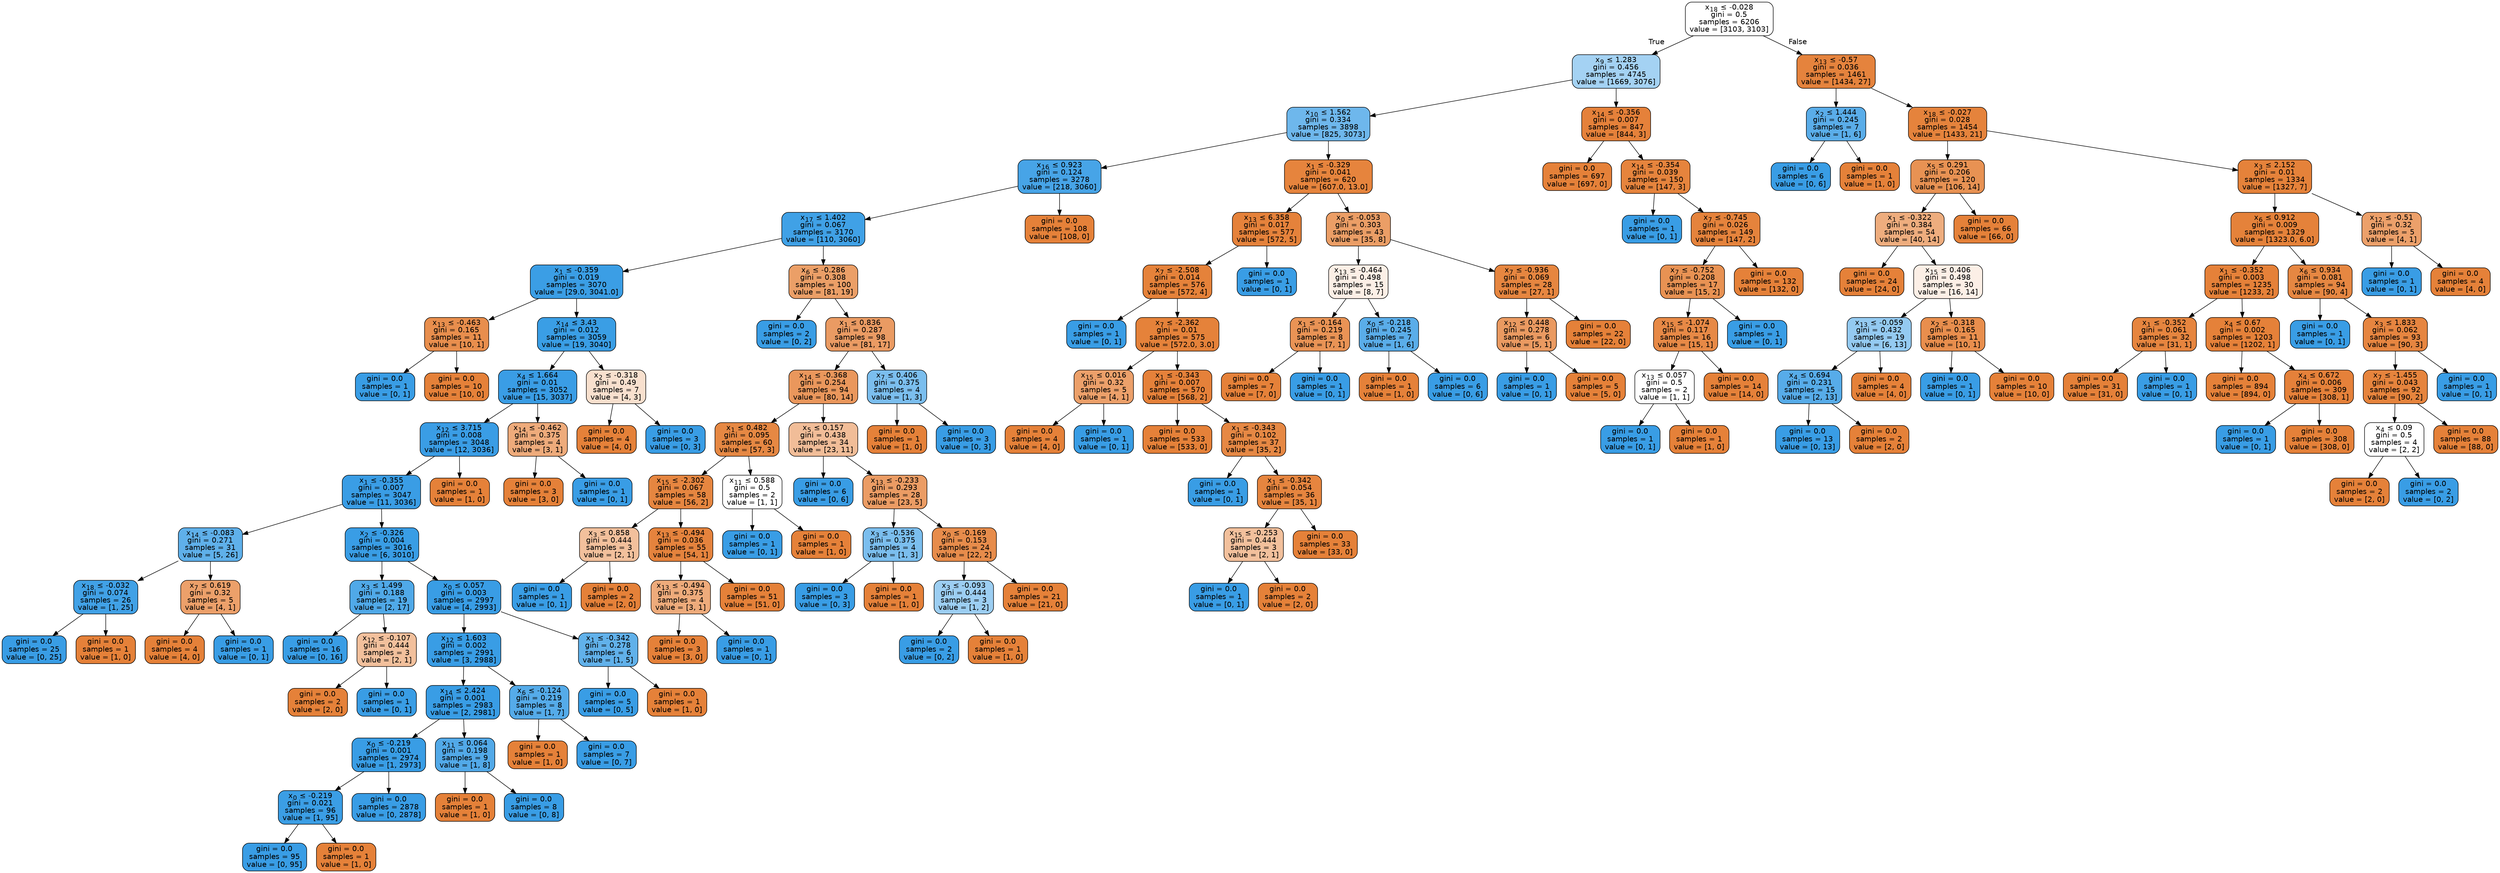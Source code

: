 digraph Tree {
node [shape=box, style="filled, rounded", color="black", fontname="helvetica"] ;
edge [fontname="helvetica"] ;
0 [label=<x<SUB>18</SUB> &le; -0.028<br/>gini = 0.5<br/>samples = 6206<br/>value = [3103, 3103]>, fillcolor="#ffffff"] ;
1 [label=<x<SUB>9</SUB> &le; 1.283<br/>gini = 0.456<br/>samples = 4745<br/>value = [1669, 3076]>, fillcolor="#a4d2f3"] ;
0 -> 1 [labeldistance=2.5, labelangle=45, headlabel="True"] ;
2 [label=<x<SUB>10</SUB> &le; 1.562<br/>gini = 0.334<br/>samples = 3898<br/>value = [825, 3073]>, fillcolor="#6eb7ec"] ;
1 -> 2 ;
3 [label=<x<SUB>16</SUB> &le; 0.923<br/>gini = 0.124<br/>samples = 3278<br/>value = [218, 3060]>, fillcolor="#47a4e7"] ;
2 -> 3 ;
4 [label=<x<SUB>17</SUB> &le; 1.402<br/>gini = 0.067<br/>samples = 3170<br/>value = [110, 3060]>, fillcolor="#40a1e6"] ;
3 -> 4 ;
5 [label=<x<SUB>1</SUB> &le; -0.359<br/>gini = 0.019<br/>samples = 3070<br/>value = [29.0, 3041.0]>, fillcolor="#3b9ee5"] ;
4 -> 5 ;
6 [label=<x<SUB>13</SUB> &le; -0.463<br/>gini = 0.165<br/>samples = 11<br/>value = [10, 1]>, fillcolor="#e88e4d"] ;
5 -> 6 ;
7 [label=<gini = 0.0<br/>samples = 1<br/>value = [0, 1]>, fillcolor="#399de5"] ;
6 -> 7 ;
8 [label=<gini = 0.0<br/>samples = 10<br/>value = [10, 0]>, fillcolor="#e58139"] ;
6 -> 8 ;
9 [label=<x<SUB>14</SUB> &le; 3.43<br/>gini = 0.012<br/>samples = 3059<br/>value = [19, 3040]>, fillcolor="#3a9ee5"] ;
5 -> 9 ;
10 [label=<x<SUB>4</SUB> &le; 1.664<br/>gini = 0.01<br/>samples = 3052<br/>value = [15, 3037]>, fillcolor="#3a9de5"] ;
9 -> 10 ;
11 [label=<x<SUB>12</SUB> &le; 3.715<br/>gini = 0.008<br/>samples = 3048<br/>value = [12, 3036]>, fillcolor="#3a9de5"] ;
10 -> 11 ;
12 [label=<x<SUB>1</SUB> &le; -0.355<br/>gini = 0.007<br/>samples = 3047<br/>value = [11, 3036]>, fillcolor="#3a9de5"] ;
11 -> 12 ;
13 [label=<x<SUB>14</SUB> &le; -0.083<br/>gini = 0.271<br/>samples = 31<br/>value = [5, 26]>, fillcolor="#5fb0ea"] ;
12 -> 13 ;
14 [label=<x<SUB>18</SUB> &le; -0.032<br/>gini = 0.074<br/>samples = 26<br/>value = [1, 25]>, fillcolor="#41a1e6"] ;
13 -> 14 ;
15 [label=<gini = 0.0<br/>samples = 25<br/>value = [0, 25]>, fillcolor="#399de5"] ;
14 -> 15 ;
16 [label=<gini = 0.0<br/>samples = 1<br/>value = [1, 0]>, fillcolor="#e58139"] ;
14 -> 16 ;
17 [label=<x<SUB>7</SUB> &le; 0.619<br/>gini = 0.32<br/>samples = 5<br/>value = [4, 1]>, fillcolor="#eca06a"] ;
13 -> 17 ;
18 [label=<gini = 0.0<br/>samples = 4<br/>value = [4, 0]>, fillcolor="#e58139"] ;
17 -> 18 ;
19 [label=<gini = 0.0<br/>samples = 1<br/>value = [0, 1]>, fillcolor="#399de5"] ;
17 -> 19 ;
20 [label=<x<SUB>2</SUB> &le; -0.326<br/>gini = 0.004<br/>samples = 3016<br/>value = [6, 3010]>, fillcolor="#399de5"] ;
12 -> 20 ;
21 [label=<x<SUB>3</SUB> &le; 1.499<br/>gini = 0.188<br/>samples = 19<br/>value = [2, 17]>, fillcolor="#50a9e8"] ;
20 -> 21 ;
22 [label=<gini = 0.0<br/>samples = 16<br/>value = [0, 16]>, fillcolor="#399de5"] ;
21 -> 22 ;
23 [label=<x<SUB>12</SUB> &le; -0.107<br/>gini = 0.444<br/>samples = 3<br/>value = [2, 1]>, fillcolor="#f2c09c"] ;
21 -> 23 ;
24 [label=<gini = 0.0<br/>samples = 2<br/>value = [2, 0]>, fillcolor="#e58139"] ;
23 -> 24 ;
25 [label=<gini = 0.0<br/>samples = 1<br/>value = [0, 1]>, fillcolor="#399de5"] ;
23 -> 25 ;
26 [label=<x<SUB>0</SUB> &le; 0.057<br/>gini = 0.003<br/>samples = 2997<br/>value = [4, 2993]>, fillcolor="#399de5"] ;
20 -> 26 ;
27 [label=<x<SUB>12</SUB> &le; 1.603<br/>gini = 0.002<br/>samples = 2991<br/>value = [3, 2988]>, fillcolor="#399de5"] ;
26 -> 27 ;
28 [label=<x<SUB>14</SUB> &le; 2.424<br/>gini = 0.001<br/>samples = 2983<br/>value = [2, 2981]>, fillcolor="#399de5"] ;
27 -> 28 ;
29 [label=<x<SUB>0</SUB> &le; -0.219<br/>gini = 0.001<br/>samples = 2974<br/>value = [1, 2973]>, fillcolor="#399de5"] ;
28 -> 29 ;
30 [label=<x<SUB>0</SUB> &le; -0.219<br/>gini = 0.021<br/>samples = 96<br/>value = [1, 95]>, fillcolor="#3b9ee5"] ;
29 -> 30 ;
31 [label=<gini = 0.0<br/>samples = 95<br/>value = [0, 95]>, fillcolor="#399de5"] ;
30 -> 31 ;
32 [label=<gini = 0.0<br/>samples = 1<br/>value = [1, 0]>, fillcolor="#e58139"] ;
30 -> 32 ;
33 [label=<gini = 0.0<br/>samples = 2878<br/>value = [0, 2878]>, fillcolor="#399de5"] ;
29 -> 33 ;
34 [label=<x<SUB>11</SUB> &le; 0.064<br/>gini = 0.198<br/>samples = 9<br/>value = [1, 8]>, fillcolor="#52a9e8"] ;
28 -> 34 ;
35 [label=<gini = 0.0<br/>samples = 1<br/>value = [1, 0]>, fillcolor="#e58139"] ;
34 -> 35 ;
36 [label=<gini = 0.0<br/>samples = 8<br/>value = [0, 8]>, fillcolor="#399de5"] ;
34 -> 36 ;
37 [label=<x<SUB>6</SUB> &le; -0.124<br/>gini = 0.219<br/>samples = 8<br/>value = [1, 7]>, fillcolor="#55abe9"] ;
27 -> 37 ;
38 [label=<gini = 0.0<br/>samples = 1<br/>value = [1, 0]>, fillcolor="#e58139"] ;
37 -> 38 ;
39 [label=<gini = 0.0<br/>samples = 7<br/>value = [0, 7]>, fillcolor="#399de5"] ;
37 -> 39 ;
40 [label=<x<SUB>1</SUB> &le; -0.342<br/>gini = 0.278<br/>samples = 6<br/>value = [1, 5]>, fillcolor="#61b1ea"] ;
26 -> 40 ;
41 [label=<gini = 0.0<br/>samples = 5<br/>value = [0, 5]>, fillcolor="#399de5"] ;
40 -> 41 ;
42 [label=<gini = 0.0<br/>samples = 1<br/>value = [1, 0]>, fillcolor="#e58139"] ;
40 -> 42 ;
43 [label=<gini = 0.0<br/>samples = 1<br/>value = [1, 0]>, fillcolor="#e58139"] ;
11 -> 43 ;
44 [label=<x<SUB>14</SUB> &le; -0.462<br/>gini = 0.375<br/>samples = 4<br/>value = [3, 1]>, fillcolor="#eeab7b"] ;
10 -> 44 ;
45 [label=<gini = 0.0<br/>samples = 3<br/>value = [3, 0]>, fillcolor="#e58139"] ;
44 -> 45 ;
46 [label=<gini = 0.0<br/>samples = 1<br/>value = [0, 1]>, fillcolor="#399de5"] ;
44 -> 46 ;
47 [label=<x<SUB>2</SUB> &le; -0.318<br/>gini = 0.49<br/>samples = 7<br/>value = [4, 3]>, fillcolor="#f8e0ce"] ;
9 -> 47 ;
48 [label=<gini = 0.0<br/>samples = 4<br/>value = [4, 0]>, fillcolor="#e58139"] ;
47 -> 48 ;
49 [label=<gini = 0.0<br/>samples = 3<br/>value = [0, 3]>, fillcolor="#399de5"] ;
47 -> 49 ;
50 [label=<x<SUB>6</SUB> &le; -0.286<br/>gini = 0.308<br/>samples = 100<br/>value = [81, 19]>, fillcolor="#eb9f67"] ;
4 -> 50 ;
51 [label=<gini = 0.0<br/>samples = 2<br/>value = [0, 2]>, fillcolor="#399de5"] ;
50 -> 51 ;
52 [label=<x<SUB>1</SUB> &le; 0.836<br/>gini = 0.287<br/>samples = 98<br/>value = [81, 17]>, fillcolor="#ea9b63"] ;
50 -> 52 ;
53 [label=<x<SUB>14</SUB> &le; -0.368<br/>gini = 0.254<br/>samples = 94<br/>value = [80, 14]>, fillcolor="#ea975c"] ;
52 -> 53 ;
54 [label=<x<SUB>1</SUB> &le; 0.482<br/>gini = 0.095<br/>samples = 60<br/>value = [57, 3]>, fillcolor="#e68843"] ;
53 -> 54 ;
55 [label=<x<SUB>15</SUB> &le; -2.302<br/>gini = 0.067<br/>samples = 58<br/>value = [56, 2]>, fillcolor="#e68640"] ;
54 -> 55 ;
56 [label=<x<SUB>3</SUB> &le; 0.858<br/>gini = 0.444<br/>samples = 3<br/>value = [2, 1]>, fillcolor="#f2c09c"] ;
55 -> 56 ;
57 [label=<gini = 0.0<br/>samples = 1<br/>value = [0, 1]>, fillcolor="#399de5"] ;
56 -> 57 ;
58 [label=<gini = 0.0<br/>samples = 2<br/>value = [2, 0]>, fillcolor="#e58139"] ;
56 -> 58 ;
59 [label=<x<SUB>13</SUB> &le; -0.494<br/>gini = 0.036<br/>samples = 55<br/>value = [54, 1]>, fillcolor="#e5833d"] ;
55 -> 59 ;
60 [label=<x<SUB>13</SUB> &le; -0.494<br/>gini = 0.375<br/>samples = 4<br/>value = [3, 1]>, fillcolor="#eeab7b"] ;
59 -> 60 ;
61 [label=<gini = 0.0<br/>samples = 3<br/>value = [3, 0]>, fillcolor="#e58139"] ;
60 -> 61 ;
62 [label=<gini = 0.0<br/>samples = 1<br/>value = [0, 1]>, fillcolor="#399de5"] ;
60 -> 62 ;
63 [label=<gini = 0.0<br/>samples = 51<br/>value = [51, 0]>, fillcolor="#e58139"] ;
59 -> 63 ;
64 [label=<x<SUB>11</SUB> &le; 0.588<br/>gini = 0.5<br/>samples = 2<br/>value = [1, 1]>, fillcolor="#ffffff"] ;
54 -> 64 ;
65 [label=<gini = 0.0<br/>samples = 1<br/>value = [0, 1]>, fillcolor="#399de5"] ;
64 -> 65 ;
66 [label=<gini = 0.0<br/>samples = 1<br/>value = [1, 0]>, fillcolor="#e58139"] ;
64 -> 66 ;
67 [label=<x<SUB>5</SUB> &le; 0.157<br/>gini = 0.438<br/>samples = 34<br/>value = [23, 11]>, fillcolor="#f1bd98"] ;
53 -> 67 ;
68 [label=<gini = 0.0<br/>samples = 6<br/>value = [0, 6]>, fillcolor="#399de5"] ;
67 -> 68 ;
69 [label=<x<SUB>13</SUB> &le; -0.233<br/>gini = 0.293<br/>samples = 28<br/>value = [23, 5]>, fillcolor="#eb9c64"] ;
67 -> 69 ;
70 [label=<x<SUB>3</SUB> &le; -0.536<br/>gini = 0.375<br/>samples = 4<br/>value = [1, 3]>, fillcolor="#7bbeee"] ;
69 -> 70 ;
71 [label=<gini = 0.0<br/>samples = 3<br/>value = [0, 3]>, fillcolor="#399de5"] ;
70 -> 71 ;
72 [label=<gini = 0.0<br/>samples = 1<br/>value = [1, 0]>, fillcolor="#e58139"] ;
70 -> 72 ;
73 [label=<x<SUB>0</SUB> &le; -0.169<br/>gini = 0.153<br/>samples = 24<br/>value = [22, 2]>, fillcolor="#e78c4b"] ;
69 -> 73 ;
74 [label=<x<SUB>3</SUB> &le; -0.093<br/>gini = 0.444<br/>samples = 3<br/>value = [1, 2]>, fillcolor="#9ccef2"] ;
73 -> 74 ;
75 [label=<gini = 0.0<br/>samples = 2<br/>value = [0, 2]>, fillcolor="#399de5"] ;
74 -> 75 ;
76 [label=<gini = 0.0<br/>samples = 1<br/>value = [1, 0]>, fillcolor="#e58139"] ;
74 -> 76 ;
77 [label=<gini = 0.0<br/>samples = 21<br/>value = [21, 0]>, fillcolor="#e58139"] ;
73 -> 77 ;
78 [label=<x<SUB>7</SUB> &le; 0.406<br/>gini = 0.375<br/>samples = 4<br/>value = [1, 3]>, fillcolor="#7bbeee"] ;
52 -> 78 ;
79 [label=<gini = 0.0<br/>samples = 1<br/>value = [1, 0]>, fillcolor="#e58139"] ;
78 -> 79 ;
80 [label=<gini = 0.0<br/>samples = 3<br/>value = [0, 3]>, fillcolor="#399de5"] ;
78 -> 80 ;
81 [label=<gini = 0.0<br/>samples = 108<br/>value = [108, 0]>, fillcolor="#e58139"] ;
3 -> 81 ;
82 [label=<x<SUB>1</SUB> &le; -0.329<br/>gini = 0.041<br/>samples = 620<br/>value = [607.0, 13.0]>, fillcolor="#e6843d"] ;
2 -> 82 ;
83 [label=<x<SUB>13</SUB> &le; 6.358<br/>gini = 0.017<br/>samples = 577<br/>value = [572, 5]>, fillcolor="#e5823b"] ;
82 -> 83 ;
84 [label=<x<SUB>7</SUB> &le; -2.508<br/>gini = 0.014<br/>samples = 576<br/>value = [572, 4]>, fillcolor="#e5823a"] ;
83 -> 84 ;
85 [label=<gini = 0.0<br/>samples = 1<br/>value = [0, 1]>, fillcolor="#399de5"] ;
84 -> 85 ;
86 [label=<x<SUB>7</SUB> &le; -2.362<br/>gini = 0.01<br/>samples = 575<br/>value = [572.0, 3.0]>, fillcolor="#e5823a"] ;
84 -> 86 ;
87 [label=<x<SUB>15</SUB> &le; 0.016<br/>gini = 0.32<br/>samples = 5<br/>value = [4, 1]>, fillcolor="#eca06a"] ;
86 -> 87 ;
88 [label=<gini = 0.0<br/>samples = 4<br/>value = [4, 0]>, fillcolor="#e58139"] ;
87 -> 88 ;
89 [label=<gini = 0.0<br/>samples = 1<br/>value = [0, 1]>, fillcolor="#399de5"] ;
87 -> 89 ;
90 [label=<x<SUB>1</SUB> &le; -0.343<br/>gini = 0.007<br/>samples = 570<br/>value = [568, 2]>, fillcolor="#e5813a"] ;
86 -> 90 ;
91 [label=<gini = 0.0<br/>samples = 533<br/>value = [533, 0]>, fillcolor="#e58139"] ;
90 -> 91 ;
92 [label=<x<SUB>1</SUB> &le; -0.343<br/>gini = 0.102<br/>samples = 37<br/>value = [35, 2]>, fillcolor="#e68844"] ;
90 -> 92 ;
93 [label=<gini = 0.0<br/>samples = 1<br/>value = [0, 1]>, fillcolor="#399de5"] ;
92 -> 93 ;
94 [label=<x<SUB>1</SUB> &le; -0.342<br/>gini = 0.054<br/>samples = 36<br/>value = [35, 1]>, fillcolor="#e6853f"] ;
92 -> 94 ;
95 [label=<x<SUB>15</SUB> &le; -0.253<br/>gini = 0.444<br/>samples = 3<br/>value = [2, 1]>, fillcolor="#f2c09c"] ;
94 -> 95 ;
96 [label=<gini = 0.0<br/>samples = 1<br/>value = [0, 1]>, fillcolor="#399de5"] ;
95 -> 96 ;
97 [label=<gini = 0.0<br/>samples = 2<br/>value = [2, 0]>, fillcolor="#e58139"] ;
95 -> 97 ;
98 [label=<gini = 0.0<br/>samples = 33<br/>value = [33, 0]>, fillcolor="#e58139"] ;
94 -> 98 ;
99 [label=<gini = 0.0<br/>samples = 1<br/>value = [0, 1]>, fillcolor="#399de5"] ;
83 -> 99 ;
100 [label=<x<SUB>0</SUB> &le; -0.053<br/>gini = 0.303<br/>samples = 43<br/>value = [35, 8]>, fillcolor="#eb9e66"] ;
82 -> 100 ;
101 [label=<x<SUB>13</SUB> &le; -0.464<br/>gini = 0.498<br/>samples = 15<br/>value = [8, 7]>, fillcolor="#fcefe6"] ;
100 -> 101 ;
102 [label=<x<SUB>1</SUB> &le; -0.164<br/>gini = 0.219<br/>samples = 8<br/>value = [7, 1]>, fillcolor="#e99355"] ;
101 -> 102 ;
103 [label=<gini = 0.0<br/>samples = 7<br/>value = [7, 0]>, fillcolor="#e58139"] ;
102 -> 103 ;
104 [label=<gini = 0.0<br/>samples = 1<br/>value = [0, 1]>, fillcolor="#399de5"] ;
102 -> 104 ;
105 [label=<x<SUB>0</SUB> &le; -0.218<br/>gini = 0.245<br/>samples = 7<br/>value = [1, 6]>, fillcolor="#5aade9"] ;
101 -> 105 ;
106 [label=<gini = 0.0<br/>samples = 1<br/>value = [1, 0]>, fillcolor="#e58139"] ;
105 -> 106 ;
107 [label=<gini = 0.0<br/>samples = 6<br/>value = [0, 6]>, fillcolor="#399de5"] ;
105 -> 107 ;
108 [label=<x<SUB>7</SUB> &le; -0.936<br/>gini = 0.069<br/>samples = 28<br/>value = [27, 1]>, fillcolor="#e68640"] ;
100 -> 108 ;
109 [label=<x<SUB>12</SUB> &le; 0.448<br/>gini = 0.278<br/>samples = 6<br/>value = [5, 1]>, fillcolor="#ea9a61"] ;
108 -> 109 ;
110 [label=<gini = 0.0<br/>samples = 1<br/>value = [0, 1]>, fillcolor="#399de5"] ;
109 -> 110 ;
111 [label=<gini = 0.0<br/>samples = 5<br/>value = [5, 0]>, fillcolor="#e58139"] ;
109 -> 111 ;
112 [label=<gini = 0.0<br/>samples = 22<br/>value = [22, 0]>, fillcolor="#e58139"] ;
108 -> 112 ;
113 [label=<x<SUB>14</SUB> &le; -0.356<br/>gini = 0.007<br/>samples = 847<br/>value = [844, 3]>, fillcolor="#e5813a"] ;
1 -> 113 ;
114 [label=<gini = 0.0<br/>samples = 697<br/>value = [697, 0]>, fillcolor="#e58139"] ;
113 -> 114 ;
115 [label=<x<SUB>14</SUB> &le; -0.354<br/>gini = 0.039<br/>samples = 150<br/>value = [147, 3]>, fillcolor="#e6843d"] ;
113 -> 115 ;
116 [label=<gini = 0.0<br/>samples = 1<br/>value = [0, 1]>, fillcolor="#399de5"] ;
115 -> 116 ;
117 [label=<x<SUB>7</SUB> &le; -0.745<br/>gini = 0.026<br/>samples = 149<br/>value = [147, 2]>, fillcolor="#e5833c"] ;
115 -> 117 ;
118 [label=<x<SUB>7</SUB> &le; -0.752<br/>gini = 0.208<br/>samples = 17<br/>value = [15, 2]>, fillcolor="#e89253"] ;
117 -> 118 ;
119 [label=<x<SUB>15</SUB> &le; -1.074<br/>gini = 0.117<br/>samples = 16<br/>value = [15, 1]>, fillcolor="#e78946"] ;
118 -> 119 ;
120 [label=<x<SUB>13</SUB> &le; 0.057<br/>gini = 0.5<br/>samples = 2<br/>value = [1, 1]>, fillcolor="#ffffff"] ;
119 -> 120 ;
121 [label=<gini = 0.0<br/>samples = 1<br/>value = [0, 1]>, fillcolor="#399de5"] ;
120 -> 121 ;
122 [label=<gini = 0.0<br/>samples = 1<br/>value = [1, 0]>, fillcolor="#e58139"] ;
120 -> 122 ;
123 [label=<gini = 0.0<br/>samples = 14<br/>value = [14, 0]>, fillcolor="#e58139"] ;
119 -> 123 ;
124 [label=<gini = 0.0<br/>samples = 1<br/>value = [0, 1]>, fillcolor="#399de5"] ;
118 -> 124 ;
125 [label=<gini = 0.0<br/>samples = 132<br/>value = [132, 0]>, fillcolor="#e58139"] ;
117 -> 125 ;
126 [label=<x<SUB>13</SUB> &le; -0.57<br/>gini = 0.036<br/>samples = 1461<br/>value = [1434, 27]>, fillcolor="#e5833d"] ;
0 -> 126 [labeldistance=2.5, labelangle=-45, headlabel="False"] ;
127 [label=<x<SUB>2</SUB> &le; 1.444<br/>gini = 0.245<br/>samples = 7<br/>value = [1, 6]>, fillcolor="#5aade9"] ;
126 -> 127 ;
128 [label=<gini = 0.0<br/>samples = 6<br/>value = [0, 6]>, fillcolor="#399de5"] ;
127 -> 128 ;
129 [label=<gini = 0.0<br/>samples = 1<br/>value = [1, 0]>, fillcolor="#e58139"] ;
127 -> 129 ;
130 [label=<x<SUB>18</SUB> &le; -0.027<br/>gini = 0.028<br/>samples = 1454<br/>value = [1433, 21]>, fillcolor="#e5833c"] ;
126 -> 130 ;
131 [label=<x<SUB>5</SUB> &le; 0.291<br/>gini = 0.206<br/>samples = 120<br/>value = [106, 14]>, fillcolor="#e89253"] ;
130 -> 131 ;
132 [label=<x<SUB>1</SUB> &le; -0.322<br/>gini = 0.384<br/>samples = 54<br/>value = [40, 14]>, fillcolor="#eead7e"] ;
131 -> 132 ;
133 [label=<gini = 0.0<br/>samples = 24<br/>value = [24, 0]>, fillcolor="#e58139"] ;
132 -> 133 ;
134 [label=<x<SUB>15</SUB> &le; 0.406<br/>gini = 0.498<br/>samples = 30<br/>value = [16, 14]>, fillcolor="#fcefe6"] ;
132 -> 134 ;
135 [label=<x<SUB>13</SUB> &le; -0.059<br/>gini = 0.432<br/>samples = 19<br/>value = [6, 13]>, fillcolor="#94caf1"] ;
134 -> 135 ;
136 [label=<x<SUB>4</SUB> &le; 0.694<br/>gini = 0.231<br/>samples = 15<br/>value = [2, 13]>, fillcolor="#57ace9"] ;
135 -> 136 ;
137 [label=<gini = 0.0<br/>samples = 13<br/>value = [0, 13]>, fillcolor="#399de5"] ;
136 -> 137 ;
138 [label=<gini = 0.0<br/>samples = 2<br/>value = [2, 0]>, fillcolor="#e58139"] ;
136 -> 138 ;
139 [label=<gini = 0.0<br/>samples = 4<br/>value = [4, 0]>, fillcolor="#e58139"] ;
135 -> 139 ;
140 [label=<x<SUB>2</SUB> &le; -0.318<br/>gini = 0.165<br/>samples = 11<br/>value = [10, 1]>, fillcolor="#e88e4d"] ;
134 -> 140 ;
141 [label=<gini = 0.0<br/>samples = 1<br/>value = [0, 1]>, fillcolor="#399de5"] ;
140 -> 141 ;
142 [label=<gini = 0.0<br/>samples = 10<br/>value = [10, 0]>, fillcolor="#e58139"] ;
140 -> 142 ;
143 [label=<gini = 0.0<br/>samples = 66<br/>value = [66, 0]>, fillcolor="#e58139"] ;
131 -> 143 ;
144 [label=<x<SUB>3</SUB> &le; 2.152<br/>gini = 0.01<br/>samples = 1334<br/>value = [1327, 7]>, fillcolor="#e5823a"] ;
130 -> 144 ;
145 [label=<x<SUB>6</SUB> &le; 0.912<br/>gini = 0.009<br/>samples = 1329<br/>value = [1323.0, 6.0]>, fillcolor="#e5823a"] ;
144 -> 145 ;
146 [label=<x<SUB>1</SUB> &le; -0.352<br/>gini = 0.003<br/>samples = 1235<br/>value = [1233, 2]>, fillcolor="#e58139"] ;
145 -> 146 ;
147 [label=<x<SUB>1</SUB> &le; -0.352<br/>gini = 0.061<br/>samples = 32<br/>value = [31, 1]>, fillcolor="#e6853f"] ;
146 -> 147 ;
148 [label=<gini = 0.0<br/>samples = 31<br/>value = [31, 0]>, fillcolor="#e58139"] ;
147 -> 148 ;
149 [label=<gini = 0.0<br/>samples = 1<br/>value = [0, 1]>, fillcolor="#399de5"] ;
147 -> 149 ;
150 [label=<x<SUB>4</SUB> &le; 0.67<br/>gini = 0.002<br/>samples = 1203<br/>value = [1202, 1]>, fillcolor="#e58139"] ;
146 -> 150 ;
151 [label=<gini = 0.0<br/>samples = 894<br/>value = [894, 0]>, fillcolor="#e58139"] ;
150 -> 151 ;
152 [label=<x<SUB>4</SUB> &le; 0.672<br/>gini = 0.006<br/>samples = 309<br/>value = [308, 1]>, fillcolor="#e5813a"] ;
150 -> 152 ;
153 [label=<gini = 0.0<br/>samples = 1<br/>value = [0, 1]>, fillcolor="#399de5"] ;
152 -> 153 ;
154 [label=<gini = 0.0<br/>samples = 308<br/>value = [308, 0]>, fillcolor="#e58139"] ;
152 -> 154 ;
155 [label=<x<SUB>6</SUB> &le; 0.934<br/>gini = 0.081<br/>samples = 94<br/>value = [90, 4]>, fillcolor="#e68742"] ;
145 -> 155 ;
156 [label=<gini = 0.0<br/>samples = 1<br/>value = [0, 1]>, fillcolor="#399de5"] ;
155 -> 156 ;
157 [label=<x<SUB>3</SUB> &le; 1.833<br/>gini = 0.062<br/>samples = 93<br/>value = [90, 3]>, fillcolor="#e68540"] ;
155 -> 157 ;
158 [label=<x<SUB>7</SUB> &le; -1.455<br/>gini = 0.043<br/>samples = 92<br/>value = [90, 2]>, fillcolor="#e6843d"] ;
157 -> 158 ;
159 [label=<x<SUB>4</SUB> &le; 0.09<br/>gini = 0.5<br/>samples = 4<br/>value = [2, 2]>, fillcolor="#ffffff"] ;
158 -> 159 ;
160 [label=<gini = 0.0<br/>samples = 2<br/>value = [2, 0]>, fillcolor="#e58139"] ;
159 -> 160 ;
161 [label=<gini = 0.0<br/>samples = 2<br/>value = [0, 2]>, fillcolor="#399de5"] ;
159 -> 161 ;
162 [label=<gini = 0.0<br/>samples = 88<br/>value = [88, 0]>, fillcolor="#e58139"] ;
158 -> 162 ;
163 [label=<gini = 0.0<br/>samples = 1<br/>value = [0, 1]>, fillcolor="#399de5"] ;
157 -> 163 ;
164 [label=<x<SUB>12</SUB> &le; -0.51<br/>gini = 0.32<br/>samples = 5<br/>value = [4, 1]>, fillcolor="#eca06a"] ;
144 -> 164 ;
165 [label=<gini = 0.0<br/>samples = 1<br/>value = [0, 1]>, fillcolor="#399de5"] ;
164 -> 165 ;
166 [label=<gini = 0.0<br/>samples = 4<br/>value = [4, 0]>, fillcolor="#e58139"] ;
164 -> 166 ;
}
